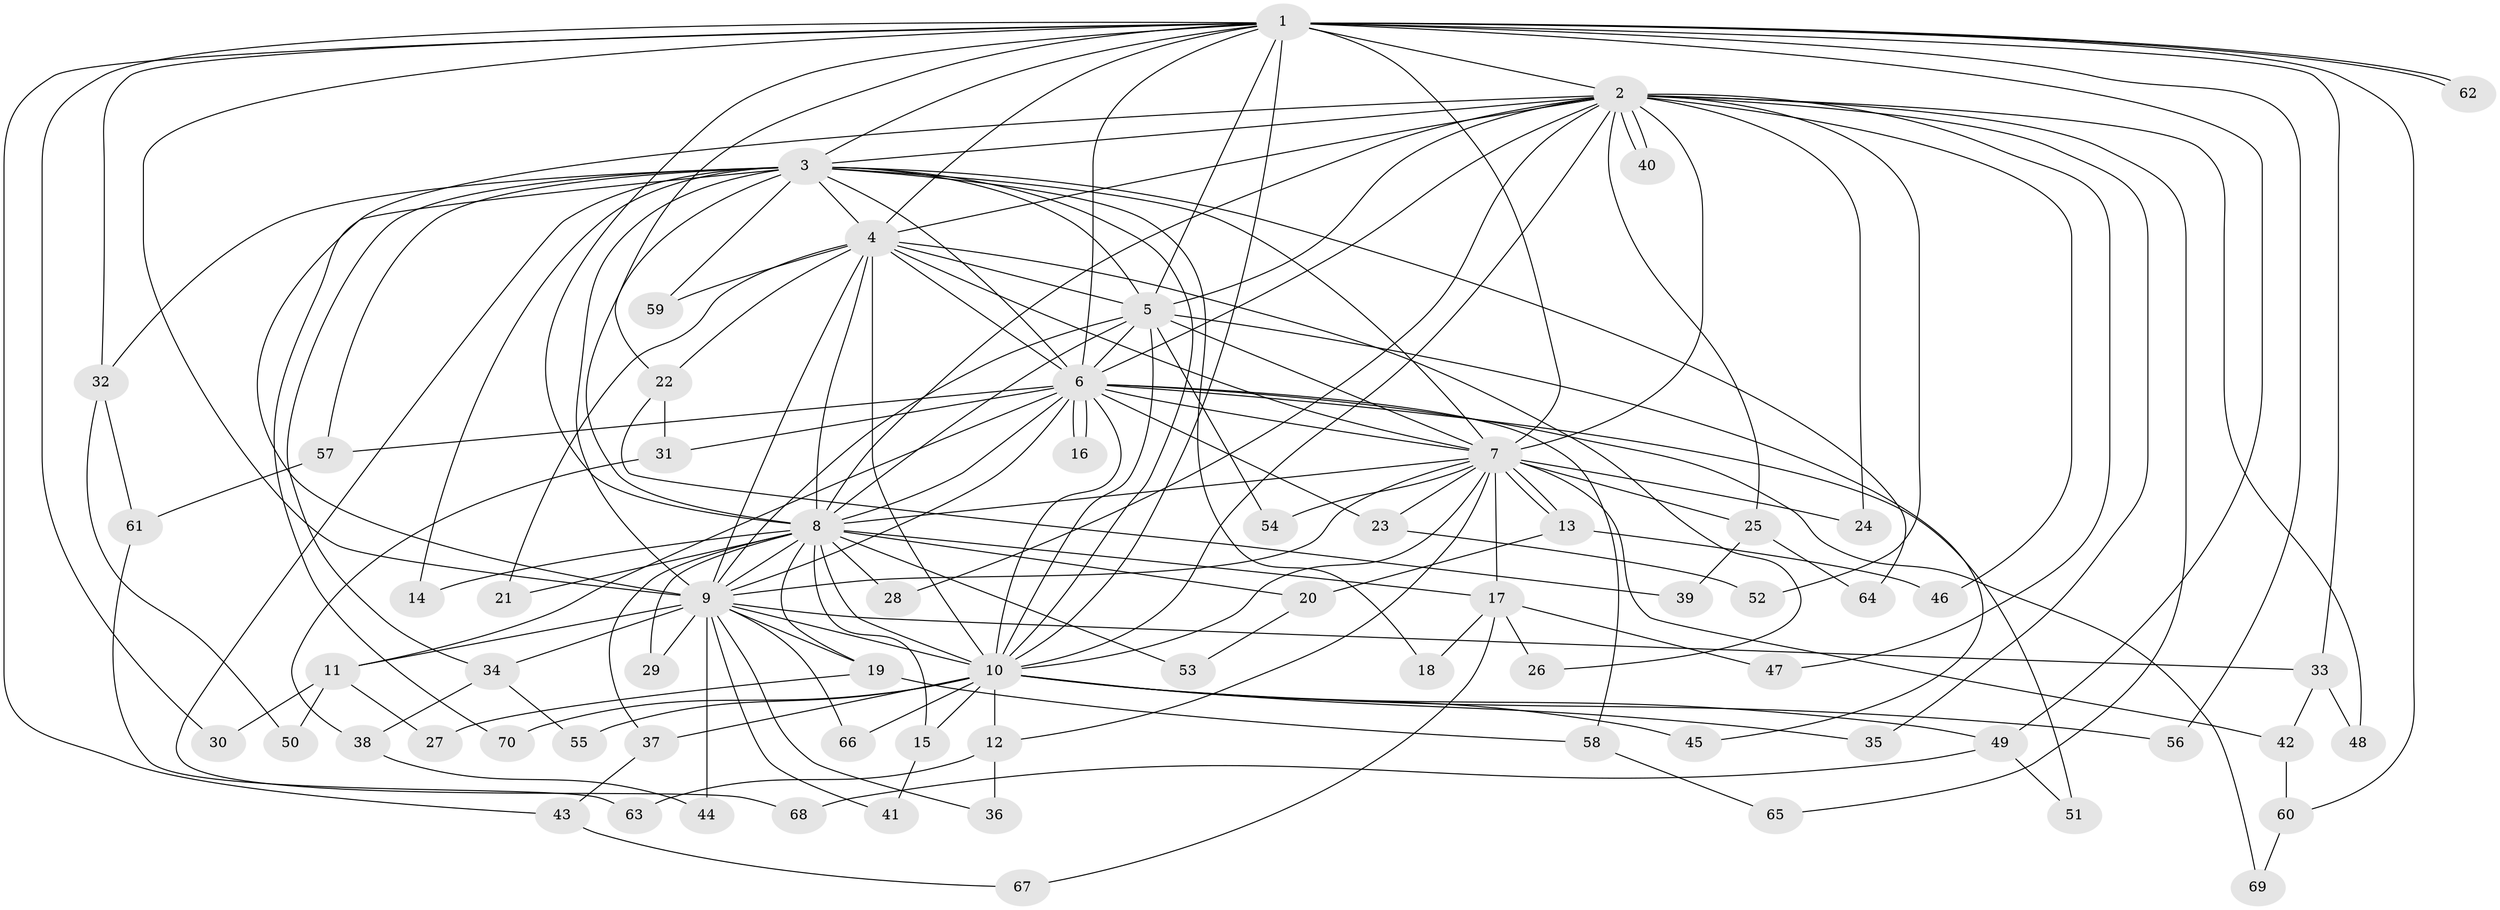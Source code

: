 // Generated by graph-tools (version 1.1) at 2025/01/03/09/25 03:01:18]
// undirected, 70 vertices, 165 edges
graph export_dot {
graph [start="1"]
  node [color=gray90,style=filled];
  1;
  2;
  3;
  4;
  5;
  6;
  7;
  8;
  9;
  10;
  11;
  12;
  13;
  14;
  15;
  16;
  17;
  18;
  19;
  20;
  21;
  22;
  23;
  24;
  25;
  26;
  27;
  28;
  29;
  30;
  31;
  32;
  33;
  34;
  35;
  36;
  37;
  38;
  39;
  40;
  41;
  42;
  43;
  44;
  45;
  46;
  47;
  48;
  49;
  50;
  51;
  52;
  53;
  54;
  55;
  56;
  57;
  58;
  59;
  60;
  61;
  62;
  63;
  64;
  65;
  66;
  67;
  68;
  69;
  70;
  1 -- 2;
  1 -- 3;
  1 -- 4;
  1 -- 5;
  1 -- 6;
  1 -- 7;
  1 -- 8;
  1 -- 9;
  1 -- 10;
  1 -- 22;
  1 -- 30;
  1 -- 32;
  1 -- 33;
  1 -- 43;
  1 -- 49;
  1 -- 56;
  1 -- 60;
  1 -- 62;
  1 -- 62;
  2 -- 3;
  2 -- 4;
  2 -- 5;
  2 -- 6;
  2 -- 7;
  2 -- 8;
  2 -- 9;
  2 -- 10;
  2 -- 24;
  2 -- 25;
  2 -- 28;
  2 -- 35;
  2 -- 40;
  2 -- 40;
  2 -- 46;
  2 -- 47;
  2 -- 48;
  2 -- 52;
  2 -- 65;
  3 -- 4;
  3 -- 5;
  3 -- 6;
  3 -- 7;
  3 -- 8;
  3 -- 9;
  3 -- 10;
  3 -- 14;
  3 -- 18;
  3 -- 32;
  3 -- 34;
  3 -- 57;
  3 -- 59;
  3 -- 64;
  3 -- 68;
  3 -- 70;
  4 -- 5;
  4 -- 6;
  4 -- 7;
  4 -- 8;
  4 -- 9;
  4 -- 10;
  4 -- 21;
  4 -- 22;
  4 -- 26;
  4 -- 59;
  5 -- 6;
  5 -- 7;
  5 -- 8;
  5 -- 9;
  5 -- 10;
  5 -- 45;
  5 -- 54;
  6 -- 7;
  6 -- 8;
  6 -- 9;
  6 -- 10;
  6 -- 11;
  6 -- 16;
  6 -- 16;
  6 -- 23;
  6 -- 31;
  6 -- 51;
  6 -- 57;
  6 -- 58;
  6 -- 69;
  7 -- 8;
  7 -- 9;
  7 -- 10;
  7 -- 12;
  7 -- 13;
  7 -- 13;
  7 -- 17;
  7 -- 23;
  7 -- 24;
  7 -- 25;
  7 -- 42;
  7 -- 54;
  8 -- 9;
  8 -- 10;
  8 -- 14;
  8 -- 15;
  8 -- 17;
  8 -- 19;
  8 -- 20;
  8 -- 21;
  8 -- 28;
  8 -- 29;
  8 -- 37;
  8 -- 53;
  9 -- 10;
  9 -- 11;
  9 -- 19;
  9 -- 29;
  9 -- 33;
  9 -- 34;
  9 -- 36;
  9 -- 41;
  9 -- 44;
  9 -- 66;
  10 -- 12;
  10 -- 15;
  10 -- 35;
  10 -- 37;
  10 -- 45;
  10 -- 49;
  10 -- 55;
  10 -- 56;
  10 -- 66;
  10 -- 70;
  11 -- 27;
  11 -- 30;
  11 -- 50;
  12 -- 36;
  12 -- 63;
  13 -- 20;
  13 -- 46;
  15 -- 41;
  17 -- 18;
  17 -- 26;
  17 -- 47;
  17 -- 67;
  19 -- 27;
  19 -- 58;
  20 -- 53;
  22 -- 31;
  22 -- 39;
  23 -- 52;
  25 -- 39;
  25 -- 64;
  31 -- 38;
  32 -- 50;
  32 -- 61;
  33 -- 42;
  33 -- 48;
  34 -- 38;
  34 -- 55;
  37 -- 43;
  38 -- 44;
  42 -- 60;
  43 -- 67;
  49 -- 51;
  49 -- 68;
  57 -- 61;
  58 -- 65;
  60 -- 69;
  61 -- 63;
}

